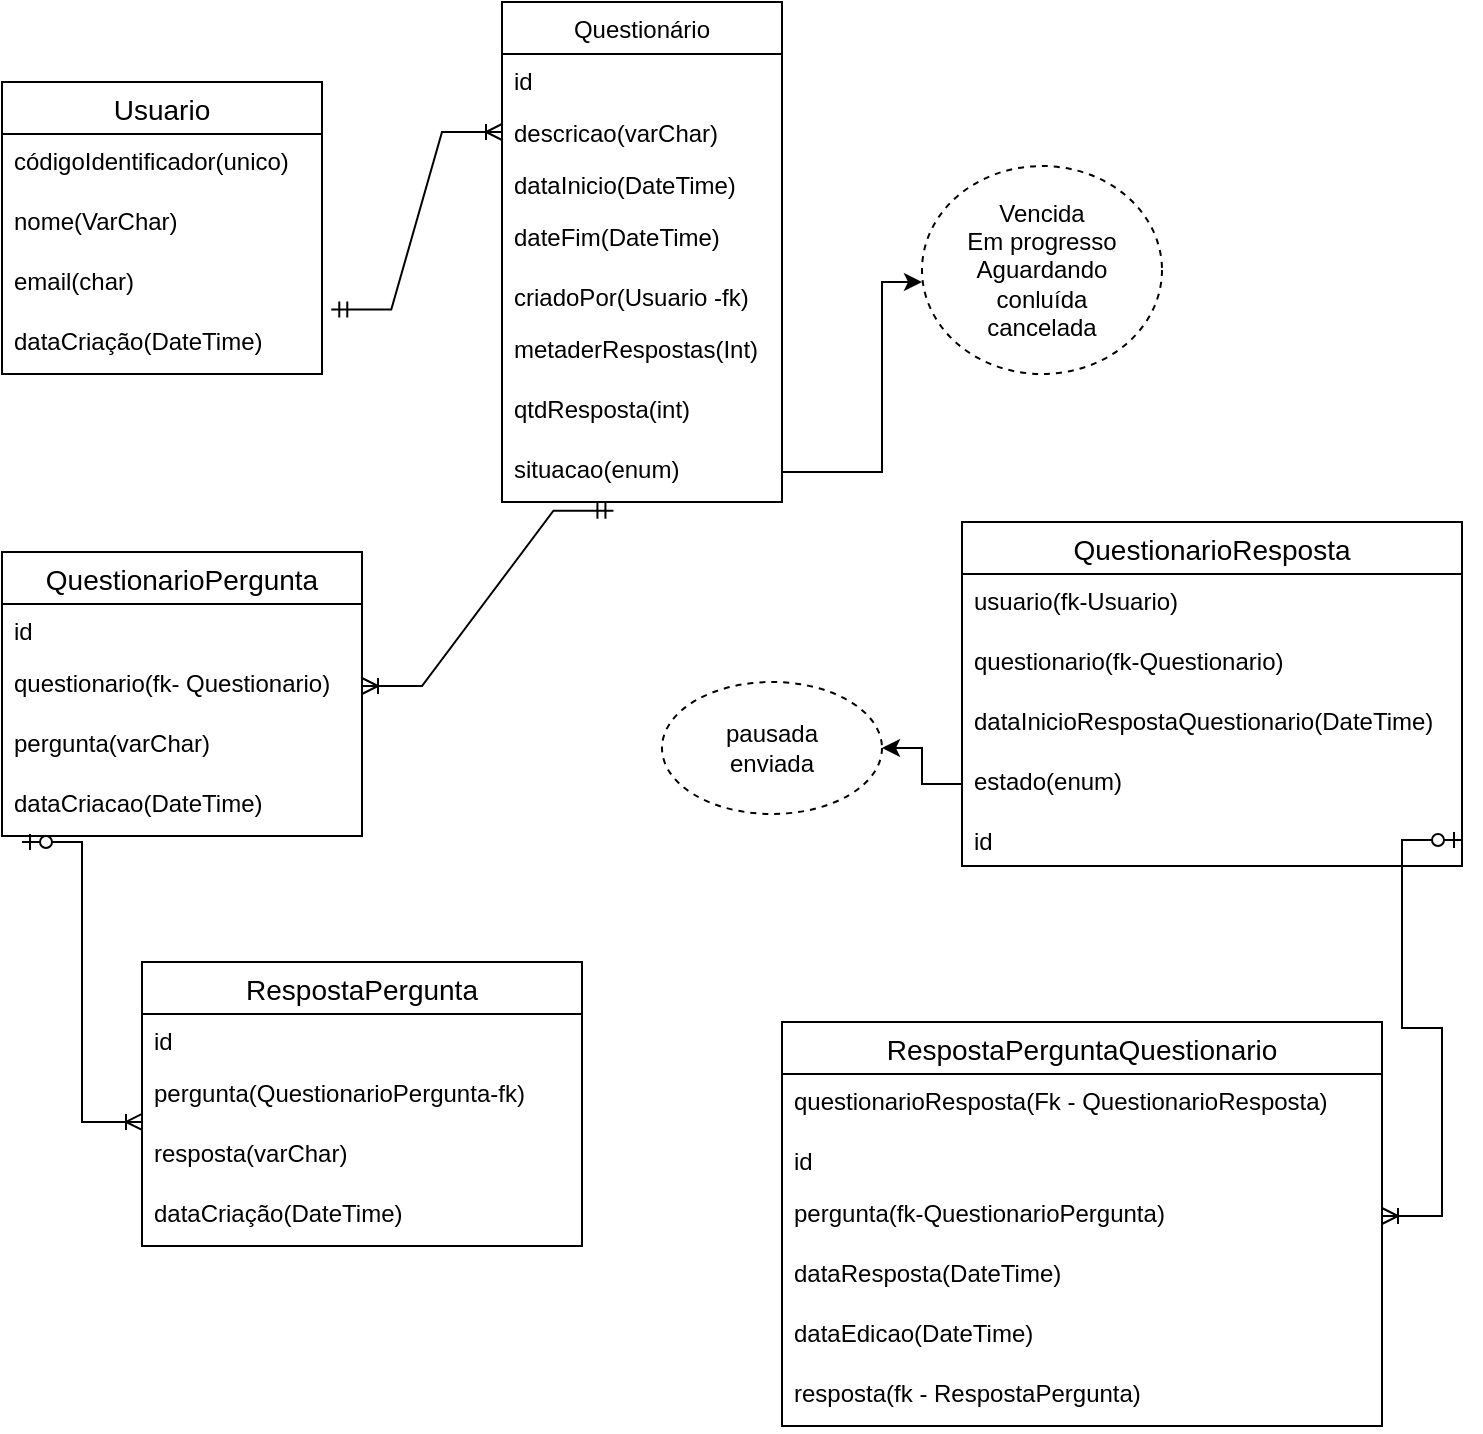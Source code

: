 <mxfile version="15.5.9"><diagram id="WQeK3AQWqVJgu64vQDRu" name="Page-1"><mxGraphModel dx="1296" dy="618" grid="1" gridSize="10" guides="1" tooltips="1" connect="1" arrows="1" fold="1" page="1" pageScale="1" pageWidth="827" pageHeight="1169" math="0" shadow="0"><root><mxCell id="0"/><mxCell id="1" parent="0"/><mxCell id="cWlPf5hdVnY6tkZiocBV-1" value="Usuario" style="swimlane;fontStyle=0;childLayout=stackLayout;horizontal=1;startSize=26;horizontalStack=0;resizeParent=1;resizeParentMax=0;resizeLast=0;collapsible=1;marginBottom=0;align=center;fontSize=14;" vertex="1" parent="1"><mxGeometry x="50" y="40" width="160" height="146" as="geometry"/></mxCell><mxCell id="cWlPf5hdVnY6tkZiocBV-2" value="códigoIdentificador(unico)" style="text;strokeColor=none;fillColor=none;spacingLeft=4;spacingRight=4;overflow=hidden;rotatable=0;points=[[0,0.5],[1,0.5]];portConstraint=eastwest;fontSize=12;" vertex="1" parent="cWlPf5hdVnY6tkZiocBV-1"><mxGeometry y="26" width="160" height="30" as="geometry"/></mxCell><mxCell id="cWlPf5hdVnY6tkZiocBV-3" value="nome(VarChar)" style="text;strokeColor=none;fillColor=none;spacingLeft=4;spacingRight=4;overflow=hidden;rotatable=0;points=[[0,0.5],[1,0.5]];portConstraint=eastwest;fontSize=12;" vertex="1" parent="cWlPf5hdVnY6tkZiocBV-1"><mxGeometry y="56" width="160" height="30" as="geometry"/></mxCell><mxCell id="cWlPf5hdVnY6tkZiocBV-4" value="email(char)" style="text;strokeColor=none;fillColor=none;spacingLeft=4;spacingRight=4;overflow=hidden;rotatable=0;points=[[0,0.5],[1,0.5]];portConstraint=eastwest;fontSize=12;" vertex="1" parent="cWlPf5hdVnY6tkZiocBV-1"><mxGeometry y="86" width="160" height="30" as="geometry"/></mxCell><mxCell id="cWlPf5hdVnY6tkZiocBV-9" value="dataCriação(DateTime)" style="text;strokeColor=none;fillColor=none;spacingLeft=4;spacingRight=4;overflow=hidden;rotatable=0;points=[[0,0.5],[1,0.5]];portConstraint=eastwest;fontSize=12;" vertex="1" parent="cWlPf5hdVnY6tkZiocBV-1"><mxGeometry y="116" width="160" height="30" as="geometry"/></mxCell><mxCell id="cWlPf5hdVnY6tkZiocBV-5" value="Questionário" style="swimlane;fontStyle=0;childLayout=stackLayout;horizontal=1;startSize=26;fillColor=none;horizontalStack=0;resizeParent=1;resizeParentMax=0;resizeLast=0;collapsible=1;marginBottom=0;" vertex="1" parent="1"><mxGeometry x="300" width="140" height="250" as="geometry"/></mxCell><mxCell id="cWlPf5hdVnY6tkZiocBV-6" value="id" style="text;strokeColor=none;fillColor=none;align=left;verticalAlign=top;spacingLeft=4;spacingRight=4;overflow=hidden;rotatable=0;points=[[0,0.5],[1,0.5]];portConstraint=eastwest;" vertex="1" parent="cWlPf5hdVnY6tkZiocBV-5"><mxGeometry y="26" width="140" height="26" as="geometry"/></mxCell><mxCell id="cWlPf5hdVnY6tkZiocBV-7" value="descricao(varChar)" style="text;strokeColor=none;fillColor=none;align=left;verticalAlign=top;spacingLeft=4;spacingRight=4;overflow=hidden;rotatable=0;points=[[0,0.5],[1,0.5]];portConstraint=eastwest;" vertex="1" parent="cWlPf5hdVnY6tkZiocBV-5"><mxGeometry y="52" width="140" height="26" as="geometry"/></mxCell><mxCell id="cWlPf5hdVnY6tkZiocBV-8" value="dataInicio(DateTime)" style="text;strokeColor=none;fillColor=none;align=left;verticalAlign=top;spacingLeft=4;spacingRight=4;overflow=hidden;rotatable=0;points=[[0,0.5],[1,0.5]];portConstraint=eastwest;" vertex="1" parent="cWlPf5hdVnY6tkZiocBV-5"><mxGeometry y="78" width="140" height="26" as="geometry"/></mxCell><mxCell id="cWlPf5hdVnY6tkZiocBV-10" value="dateFim(DateTime)" style="text;strokeColor=none;fillColor=none;spacingLeft=4;spacingRight=4;overflow=hidden;rotatable=0;points=[[0,0.5],[1,0.5]];portConstraint=eastwest;fontSize=12;" vertex="1" parent="cWlPf5hdVnY6tkZiocBV-5"><mxGeometry y="104" width="140" height="30" as="geometry"/></mxCell><mxCell id="cWlPf5hdVnY6tkZiocBV-48" value="criadoPor(Usuario -fk)" style="text;strokeColor=none;fillColor=none;align=left;verticalAlign=top;spacingLeft=4;spacingRight=4;overflow=hidden;rotatable=0;points=[[0,0.5],[1,0.5]];portConstraint=eastwest;" vertex="1" parent="cWlPf5hdVnY6tkZiocBV-5"><mxGeometry y="134" width="140" height="26" as="geometry"/></mxCell><mxCell id="cWlPf5hdVnY6tkZiocBV-15" value="metaderRespostas(Int)" style="text;strokeColor=none;fillColor=none;spacingLeft=4;spacingRight=4;overflow=hidden;rotatable=0;points=[[0,0.5],[1,0.5]];portConstraint=eastwest;fontSize=12;" vertex="1" parent="cWlPf5hdVnY6tkZiocBV-5"><mxGeometry y="160" width="140" height="30" as="geometry"/></mxCell><mxCell id="cWlPf5hdVnY6tkZiocBV-17" value="qtdResposta(int)" style="text;strokeColor=none;fillColor=none;spacingLeft=4;spacingRight=4;overflow=hidden;rotatable=0;points=[[0,0.5],[1,0.5]];portConstraint=eastwest;fontSize=12;" vertex="1" parent="cWlPf5hdVnY6tkZiocBV-5"><mxGeometry y="190" width="140" height="30" as="geometry"/></mxCell><mxCell id="cWlPf5hdVnY6tkZiocBV-11" value="situacao(enum)" style="text;strokeColor=none;fillColor=none;spacingLeft=4;spacingRight=4;overflow=hidden;rotatable=0;points=[[0,0.5],[1,0.5]];portConstraint=eastwest;fontSize=12;" vertex="1" parent="cWlPf5hdVnY6tkZiocBV-5"><mxGeometry y="220" width="140" height="30" as="geometry"/></mxCell><mxCell id="cWlPf5hdVnY6tkZiocBV-12" value="Vencida&lt;br&gt;Em progresso&lt;br&gt;Aguardando&lt;br&gt;conluída&lt;br&gt;cancelada" style="ellipse;whiteSpace=wrap;html=1;align=center;dashed=1;" vertex="1" parent="1"><mxGeometry x="510" y="82" width="120" height="104" as="geometry"/></mxCell><mxCell id="cWlPf5hdVnY6tkZiocBV-14" style="edgeStyle=orthogonalEdgeStyle;rounded=0;orthogonalLoop=1;jettySize=auto;html=1;exitX=1;exitY=0.5;exitDx=0;exitDy=0;" edge="1" parent="1" source="cWlPf5hdVnY6tkZiocBV-11"><mxGeometry relative="1" as="geometry"><mxPoint x="510" y="140" as="targetPoint"/><Array as="points"><mxPoint x="490" y="235"/><mxPoint x="490" y="140"/></Array></mxGeometry></mxCell><mxCell id="cWlPf5hdVnY6tkZiocBV-18" value="QuestionarioPergunta" style="swimlane;fontStyle=0;childLayout=stackLayout;horizontal=1;startSize=26;horizontalStack=0;resizeParent=1;resizeParentMax=0;resizeLast=0;collapsible=1;marginBottom=0;align=center;fontSize=14;" vertex="1" parent="1"><mxGeometry x="50" y="275" width="180" height="142" as="geometry"/></mxCell><mxCell id="cWlPf5hdVnY6tkZiocBV-44" value="id" style="text;strokeColor=none;fillColor=none;align=left;verticalAlign=top;spacingLeft=4;spacingRight=4;overflow=hidden;rotatable=0;points=[[0,0.5],[1,0.5]];portConstraint=eastwest;" vertex="1" parent="cWlPf5hdVnY6tkZiocBV-18"><mxGeometry y="26" width="180" height="26" as="geometry"/></mxCell><mxCell id="cWlPf5hdVnY6tkZiocBV-19" value="questionario(fk- Questionario)" style="text;strokeColor=none;fillColor=none;spacingLeft=4;spacingRight=4;overflow=hidden;rotatable=0;points=[[0,0.5],[1,0.5]];portConstraint=eastwest;fontSize=12;" vertex="1" parent="cWlPf5hdVnY6tkZiocBV-18"><mxGeometry y="52" width="180" height="30" as="geometry"/></mxCell><mxCell id="cWlPf5hdVnY6tkZiocBV-20" value="pergunta(varChar)" style="text;strokeColor=none;fillColor=none;spacingLeft=4;spacingRight=4;overflow=hidden;rotatable=0;points=[[0,0.5],[1,0.5]];portConstraint=eastwest;fontSize=12;" vertex="1" parent="cWlPf5hdVnY6tkZiocBV-18"><mxGeometry y="82" width="180" height="30" as="geometry"/></mxCell><mxCell id="cWlPf5hdVnY6tkZiocBV-21" value="dataCriacao(DateTime)" style="text;strokeColor=none;fillColor=none;spacingLeft=4;spacingRight=4;overflow=hidden;rotatable=0;points=[[0,0.5],[1,0.5]];portConstraint=eastwest;fontSize=12;" vertex="1" parent="cWlPf5hdVnY6tkZiocBV-18"><mxGeometry y="112" width="180" height="30" as="geometry"/></mxCell><mxCell id="cWlPf5hdVnY6tkZiocBV-22" value="RespostaPergunta" style="swimlane;fontStyle=0;childLayout=stackLayout;horizontal=1;startSize=26;horizontalStack=0;resizeParent=1;resizeParentMax=0;resizeLast=0;collapsible=1;marginBottom=0;align=center;fontSize=14;" vertex="1" parent="1"><mxGeometry x="120" y="480" width="220" height="142" as="geometry"/></mxCell><mxCell id="cWlPf5hdVnY6tkZiocBV-45" value="id" style="text;strokeColor=none;fillColor=none;align=left;verticalAlign=top;spacingLeft=4;spacingRight=4;overflow=hidden;rotatable=0;points=[[0,0.5],[1,0.5]];portConstraint=eastwest;" vertex="1" parent="cWlPf5hdVnY6tkZiocBV-22"><mxGeometry y="26" width="220" height="26" as="geometry"/></mxCell><mxCell id="cWlPf5hdVnY6tkZiocBV-23" value="pergunta(QuestionarioPergunta-fk)" style="text;strokeColor=none;fillColor=none;spacingLeft=4;spacingRight=4;overflow=hidden;rotatable=0;points=[[0,0.5],[1,0.5]];portConstraint=eastwest;fontSize=12;" vertex="1" parent="cWlPf5hdVnY6tkZiocBV-22"><mxGeometry y="52" width="220" height="30" as="geometry"/></mxCell><mxCell id="cWlPf5hdVnY6tkZiocBV-24" value="resposta(varChar)" style="text;strokeColor=none;fillColor=none;spacingLeft=4;spacingRight=4;overflow=hidden;rotatable=0;points=[[0,0.5],[1,0.5]];portConstraint=eastwest;fontSize=12;" vertex="1" parent="cWlPf5hdVnY6tkZiocBV-22"><mxGeometry y="82" width="220" height="30" as="geometry"/></mxCell><mxCell id="cWlPf5hdVnY6tkZiocBV-25" value="dataCriação(DateTime)" style="text;strokeColor=none;fillColor=none;spacingLeft=4;spacingRight=4;overflow=hidden;rotatable=0;points=[[0,0.5],[1,0.5]];portConstraint=eastwest;fontSize=12;" vertex="1" parent="cWlPf5hdVnY6tkZiocBV-22"><mxGeometry y="112" width="220" height="30" as="geometry"/></mxCell><mxCell id="cWlPf5hdVnY6tkZiocBV-26" value="QuestionarioResposta" style="swimlane;fontStyle=0;childLayout=stackLayout;horizontal=1;startSize=26;horizontalStack=0;resizeParent=1;resizeParentMax=0;resizeLast=0;collapsible=1;marginBottom=0;align=center;fontSize=14;" vertex="1" parent="1"><mxGeometry x="530" y="260" width="250" height="172" as="geometry"/></mxCell><mxCell id="cWlPf5hdVnY6tkZiocBV-27" value="usuario(fk-Usuario)" style="text;strokeColor=none;fillColor=none;spacingLeft=4;spacingRight=4;overflow=hidden;rotatable=0;points=[[0,0.5],[1,0.5]];portConstraint=eastwest;fontSize=12;" vertex="1" parent="cWlPf5hdVnY6tkZiocBV-26"><mxGeometry y="26" width="250" height="30" as="geometry"/></mxCell><mxCell id="cWlPf5hdVnY6tkZiocBV-28" value="questionario(fk-Questionario)" style="text;strokeColor=none;fillColor=none;spacingLeft=4;spacingRight=4;overflow=hidden;rotatable=0;points=[[0,0.5],[1,0.5]];portConstraint=eastwest;fontSize=12;" vertex="1" parent="cWlPf5hdVnY6tkZiocBV-26"><mxGeometry y="56" width="250" height="30" as="geometry"/></mxCell><mxCell id="cWlPf5hdVnY6tkZiocBV-29" value="dataInicioRespostaQuestionario(DateTime)" style="text;strokeColor=none;fillColor=none;spacingLeft=4;spacingRight=4;overflow=hidden;rotatable=0;points=[[0,0.5],[1,0.5]];portConstraint=eastwest;fontSize=12;" vertex="1" parent="cWlPf5hdVnY6tkZiocBV-26"><mxGeometry y="86" width="250" height="30" as="geometry"/></mxCell><mxCell id="cWlPf5hdVnY6tkZiocBV-30" value="estado(enum)" style="text;strokeColor=none;fillColor=none;spacingLeft=4;spacingRight=4;overflow=hidden;rotatable=0;points=[[0,0.5],[1,0.5]];portConstraint=eastwest;fontSize=12;" vertex="1" parent="cWlPf5hdVnY6tkZiocBV-26"><mxGeometry y="116" width="250" height="30" as="geometry"/></mxCell><mxCell id="cWlPf5hdVnY6tkZiocBV-47" value="id" style="text;strokeColor=none;fillColor=none;align=left;verticalAlign=top;spacingLeft=4;spacingRight=4;overflow=hidden;rotatable=0;points=[[0,0.5],[1,0.5]];portConstraint=eastwest;" vertex="1" parent="cWlPf5hdVnY6tkZiocBV-26"><mxGeometry y="146" width="250" height="26" as="geometry"/></mxCell><mxCell id="cWlPf5hdVnY6tkZiocBV-31" value="pausada&lt;br&gt;enviada" style="ellipse;whiteSpace=wrap;html=1;align=center;dashed=1;" vertex="1" parent="1"><mxGeometry x="380" y="340" width="110" height="66" as="geometry"/></mxCell><mxCell id="cWlPf5hdVnY6tkZiocBV-32" style="edgeStyle=orthogonalEdgeStyle;rounded=0;orthogonalLoop=1;jettySize=auto;html=1;exitX=0;exitY=0.5;exitDx=0;exitDy=0;entryX=1;entryY=0.5;entryDx=0;entryDy=0;" edge="1" parent="1" source="cWlPf5hdVnY6tkZiocBV-30" target="cWlPf5hdVnY6tkZiocBV-31"><mxGeometry relative="1" as="geometry"/></mxCell><mxCell id="cWlPf5hdVnY6tkZiocBV-37" value="RespostaPerguntaQuestionario" style="swimlane;fontStyle=0;childLayout=stackLayout;horizontal=1;startSize=26;horizontalStack=0;resizeParent=1;resizeParentMax=0;resizeLast=0;collapsible=1;marginBottom=0;align=center;fontSize=14;" vertex="1" parent="1"><mxGeometry x="440" y="510" width="300" height="202" as="geometry"/></mxCell><mxCell id="cWlPf5hdVnY6tkZiocBV-38" value="questionarioResposta(Fk - QuestionarioResposta)" style="text;strokeColor=none;fillColor=none;spacingLeft=4;spacingRight=4;overflow=hidden;rotatable=0;points=[[0,0.5],[1,0.5]];portConstraint=eastwest;fontSize=12;" vertex="1" parent="cWlPf5hdVnY6tkZiocBV-37"><mxGeometry y="26" width="300" height="30" as="geometry"/></mxCell><mxCell id="cWlPf5hdVnY6tkZiocBV-46" value="id" style="text;strokeColor=none;fillColor=none;align=left;verticalAlign=top;spacingLeft=4;spacingRight=4;overflow=hidden;rotatable=0;points=[[0,0.5],[1,0.5]];portConstraint=eastwest;" vertex="1" parent="cWlPf5hdVnY6tkZiocBV-37"><mxGeometry y="56" width="300" height="26" as="geometry"/></mxCell><mxCell id="cWlPf5hdVnY6tkZiocBV-39" value="pergunta(fk-QuestionarioPergunta)" style="text;strokeColor=none;fillColor=none;spacingLeft=4;spacingRight=4;overflow=hidden;rotatable=0;points=[[0,0.5],[1,0.5]];portConstraint=eastwest;fontSize=12;" vertex="1" parent="cWlPf5hdVnY6tkZiocBV-37"><mxGeometry y="82" width="300" height="30" as="geometry"/></mxCell><mxCell id="cWlPf5hdVnY6tkZiocBV-41" value="dataResposta(DateTime)" style="text;strokeColor=none;fillColor=none;spacingLeft=4;spacingRight=4;overflow=hidden;rotatable=0;points=[[0,0.5],[1,0.5]];portConstraint=eastwest;fontSize=12;" vertex="1" parent="cWlPf5hdVnY6tkZiocBV-37"><mxGeometry y="112" width="300" height="30" as="geometry"/></mxCell><mxCell id="cWlPf5hdVnY6tkZiocBV-42" value="dataEdicao(DateTime)" style="text;strokeColor=none;fillColor=none;spacingLeft=4;spacingRight=4;overflow=hidden;rotatable=0;points=[[0,0.5],[1,0.5]];portConstraint=eastwest;fontSize=12;" vertex="1" parent="cWlPf5hdVnY6tkZiocBV-37"><mxGeometry y="142" width="300" height="30" as="geometry"/></mxCell><mxCell id="cWlPf5hdVnY6tkZiocBV-40" value="resposta(fk - RespostaPergunta)" style="text;strokeColor=none;fillColor=none;spacingLeft=4;spacingRight=4;overflow=hidden;rotatable=0;points=[[0,0.5],[1,0.5]];portConstraint=eastwest;fontSize=12;" vertex="1" parent="cWlPf5hdVnY6tkZiocBV-37"><mxGeometry y="172" width="300" height="30" as="geometry"/></mxCell><mxCell id="cWlPf5hdVnY6tkZiocBV-49" value="" style="edgeStyle=entityRelationEdgeStyle;fontSize=12;html=1;endArrow=ERoneToMany;startArrow=ERmandOne;rounded=0;exitX=0.398;exitY=1.145;exitDx=0;exitDy=0;exitPerimeter=0;" edge="1" parent="1" source="cWlPf5hdVnY6tkZiocBV-11" target="cWlPf5hdVnY6tkZiocBV-19"><mxGeometry width="100" height="100" relative="1" as="geometry"><mxPoint x="230" y="390" as="sourcePoint"/><mxPoint x="330" y="290" as="targetPoint"/></mxGeometry></mxCell><mxCell id="cWlPf5hdVnY6tkZiocBV-50" value="" style="edgeStyle=entityRelationEdgeStyle;fontSize=12;html=1;endArrow=ERoneToMany;startArrow=ERmandOne;rounded=0;exitX=1.029;exitY=-0.075;exitDx=0;exitDy=0;exitPerimeter=0;entryX=0;entryY=0.5;entryDx=0;entryDy=0;" edge="1" parent="1" source="cWlPf5hdVnY6tkZiocBV-9" target="cWlPf5hdVnY6tkZiocBV-7"><mxGeometry width="100" height="100" relative="1" as="geometry"><mxPoint x="190" y="160" as="sourcePoint"/><mxPoint x="290" y="60" as="targetPoint"/></mxGeometry></mxCell><mxCell id="cWlPf5hdVnY6tkZiocBV-52" value="" style="edgeStyle=entityRelationEdgeStyle;fontSize=12;html=1;endArrow=ERoneToMany;startArrow=ERzeroToOne;rounded=0;entryX=0;entryY=0.933;entryDx=0;entryDy=0;entryPerimeter=0;" edge="1" parent="1" target="cWlPf5hdVnY6tkZiocBV-23"><mxGeometry width="100" height="100" relative="1" as="geometry"><mxPoint x="60" y="420" as="sourcePoint"/><mxPoint x="140" y="440" as="targetPoint"/></mxGeometry></mxCell><mxCell id="cWlPf5hdVnY6tkZiocBV-53" value="" style="edgeStyle=entityRelationEdgeStyle;fontSize=12;html=1;endArrow=ERoneToMany;startArrow=ERzeroToOne;rounded=0;exitX=1;exitY=0.5;exitDx=0;exitDy=0;entryX=1;entryY=0.5;entryDx=0;entryDy=0;" edge="1" parent="1" source="cWlPf5hdVnY6tkZiocBV-47" target="cWlPf5hdVnY6tkZiocBV-39"><mxGeometry width="100" height="100" relative="1" as="geometry"><mxPoint x="490" y="560" as="sourcePoint"/><mxPoint x="790" y="580" as="targetPoint"/></mxGeometry></mxCell></root></mxGraphModel></diagram></mxfile>